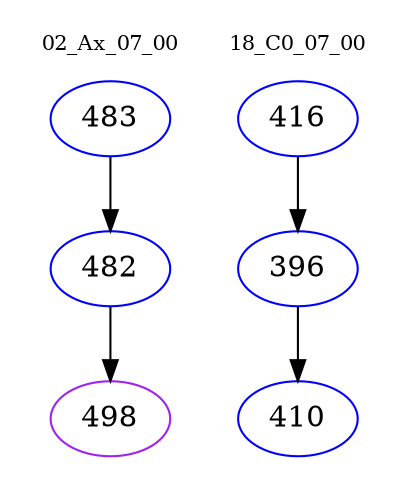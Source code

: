 digraph{
subgraph cluster_0 {
color = white
label = "02_Ax_07_00";
fontsize=10;
T0_483 [label="483", color="blue"]
T0_483 -> T0_482 [color="black"]
T0_482 [label="482", color="blue"]
T0_482 -> T0_498 [color="black"]
T0_498 [label="498", color="purple"]
}
subgraph cluster_1 {
color = white
label = "18_C0_07_00";
fontsize=10;
T1_416 [label="416", color="blue"]
T1_416 -> T1_396 [color="black"]
T1_396 [label="396", color="blue"]
T1_396 -> T1_410 [color="black"]
T1_410 [label="410", color="blue"]
}
}
